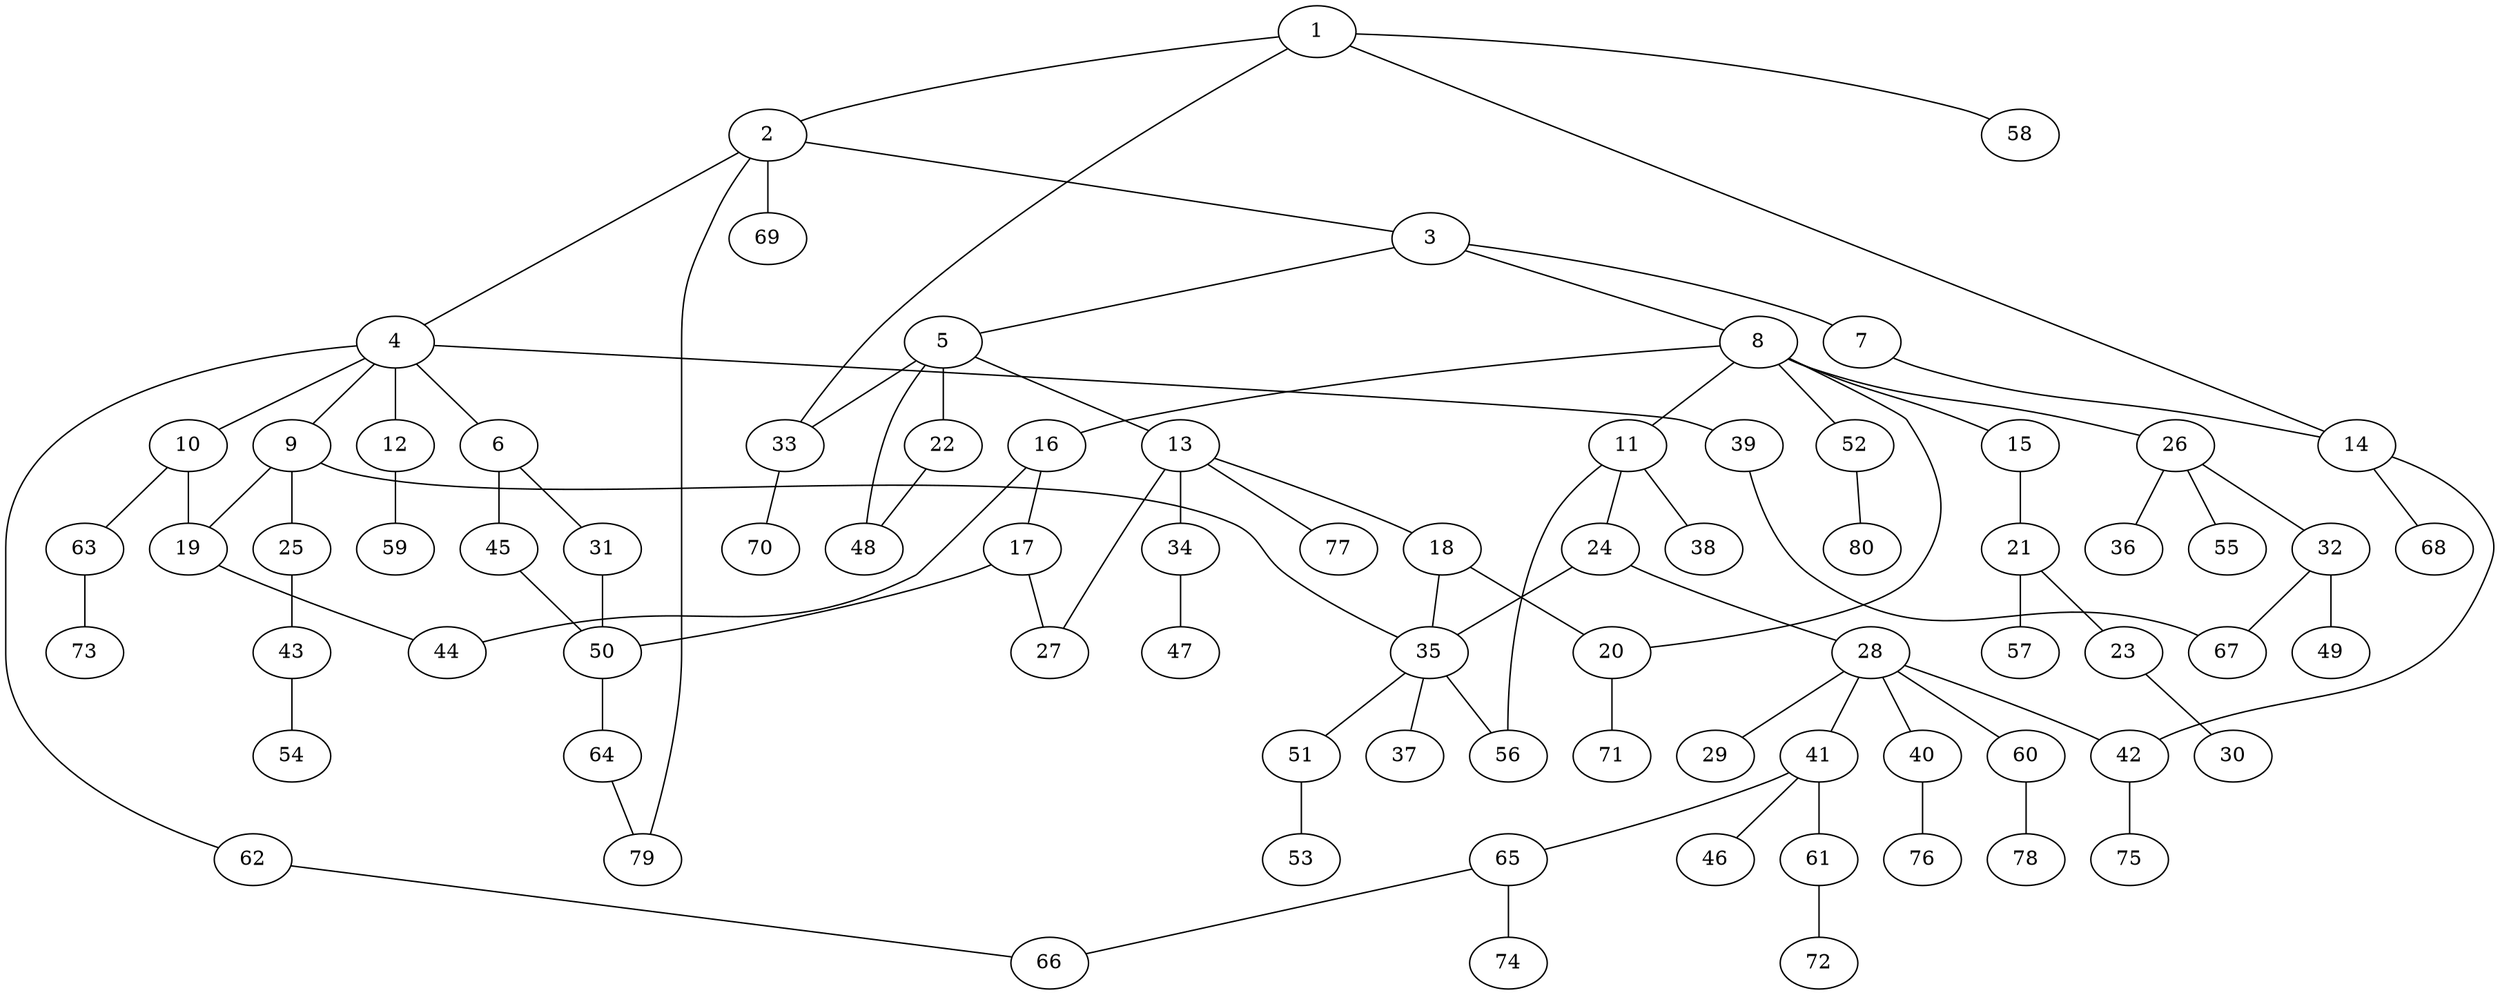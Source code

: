 graph graphname {1--2
1--14
1--33
1--58
2--3
2--4
2--69
2--79
3--5
3--7
3--8
4--6
4--9
4--10
4--12
4--39
4--62
5--13
5--22
5--33
5--48
6--31
6--45
7--14
8--11
8--15
8--16
8--20
8--26
8--52
9--19
9--25
9--35
10--19
10--63
11--24
11--38
11--56
12--59
13--18
13--27
13--34
13--77
14--42
14--68
15--21
16--17
16--44
17--27
17--50
18--20
18--35
19--44
20--71
21--23
21--57
22--48
23--30
24--28
24--35
25--43
26--32
26--36
26--55
28--29
28--40
28--41
28--42
28--60
31--50
32--49
32--67
33--70
34--47
35--37
35--51
35--56
39--67
40--76
41--46
41--61
41--65
42--75
43--54
45--50
50--64
51--53
52--80
60--78
61--72
62--66
63--73
64--79
65--66
65--74
}